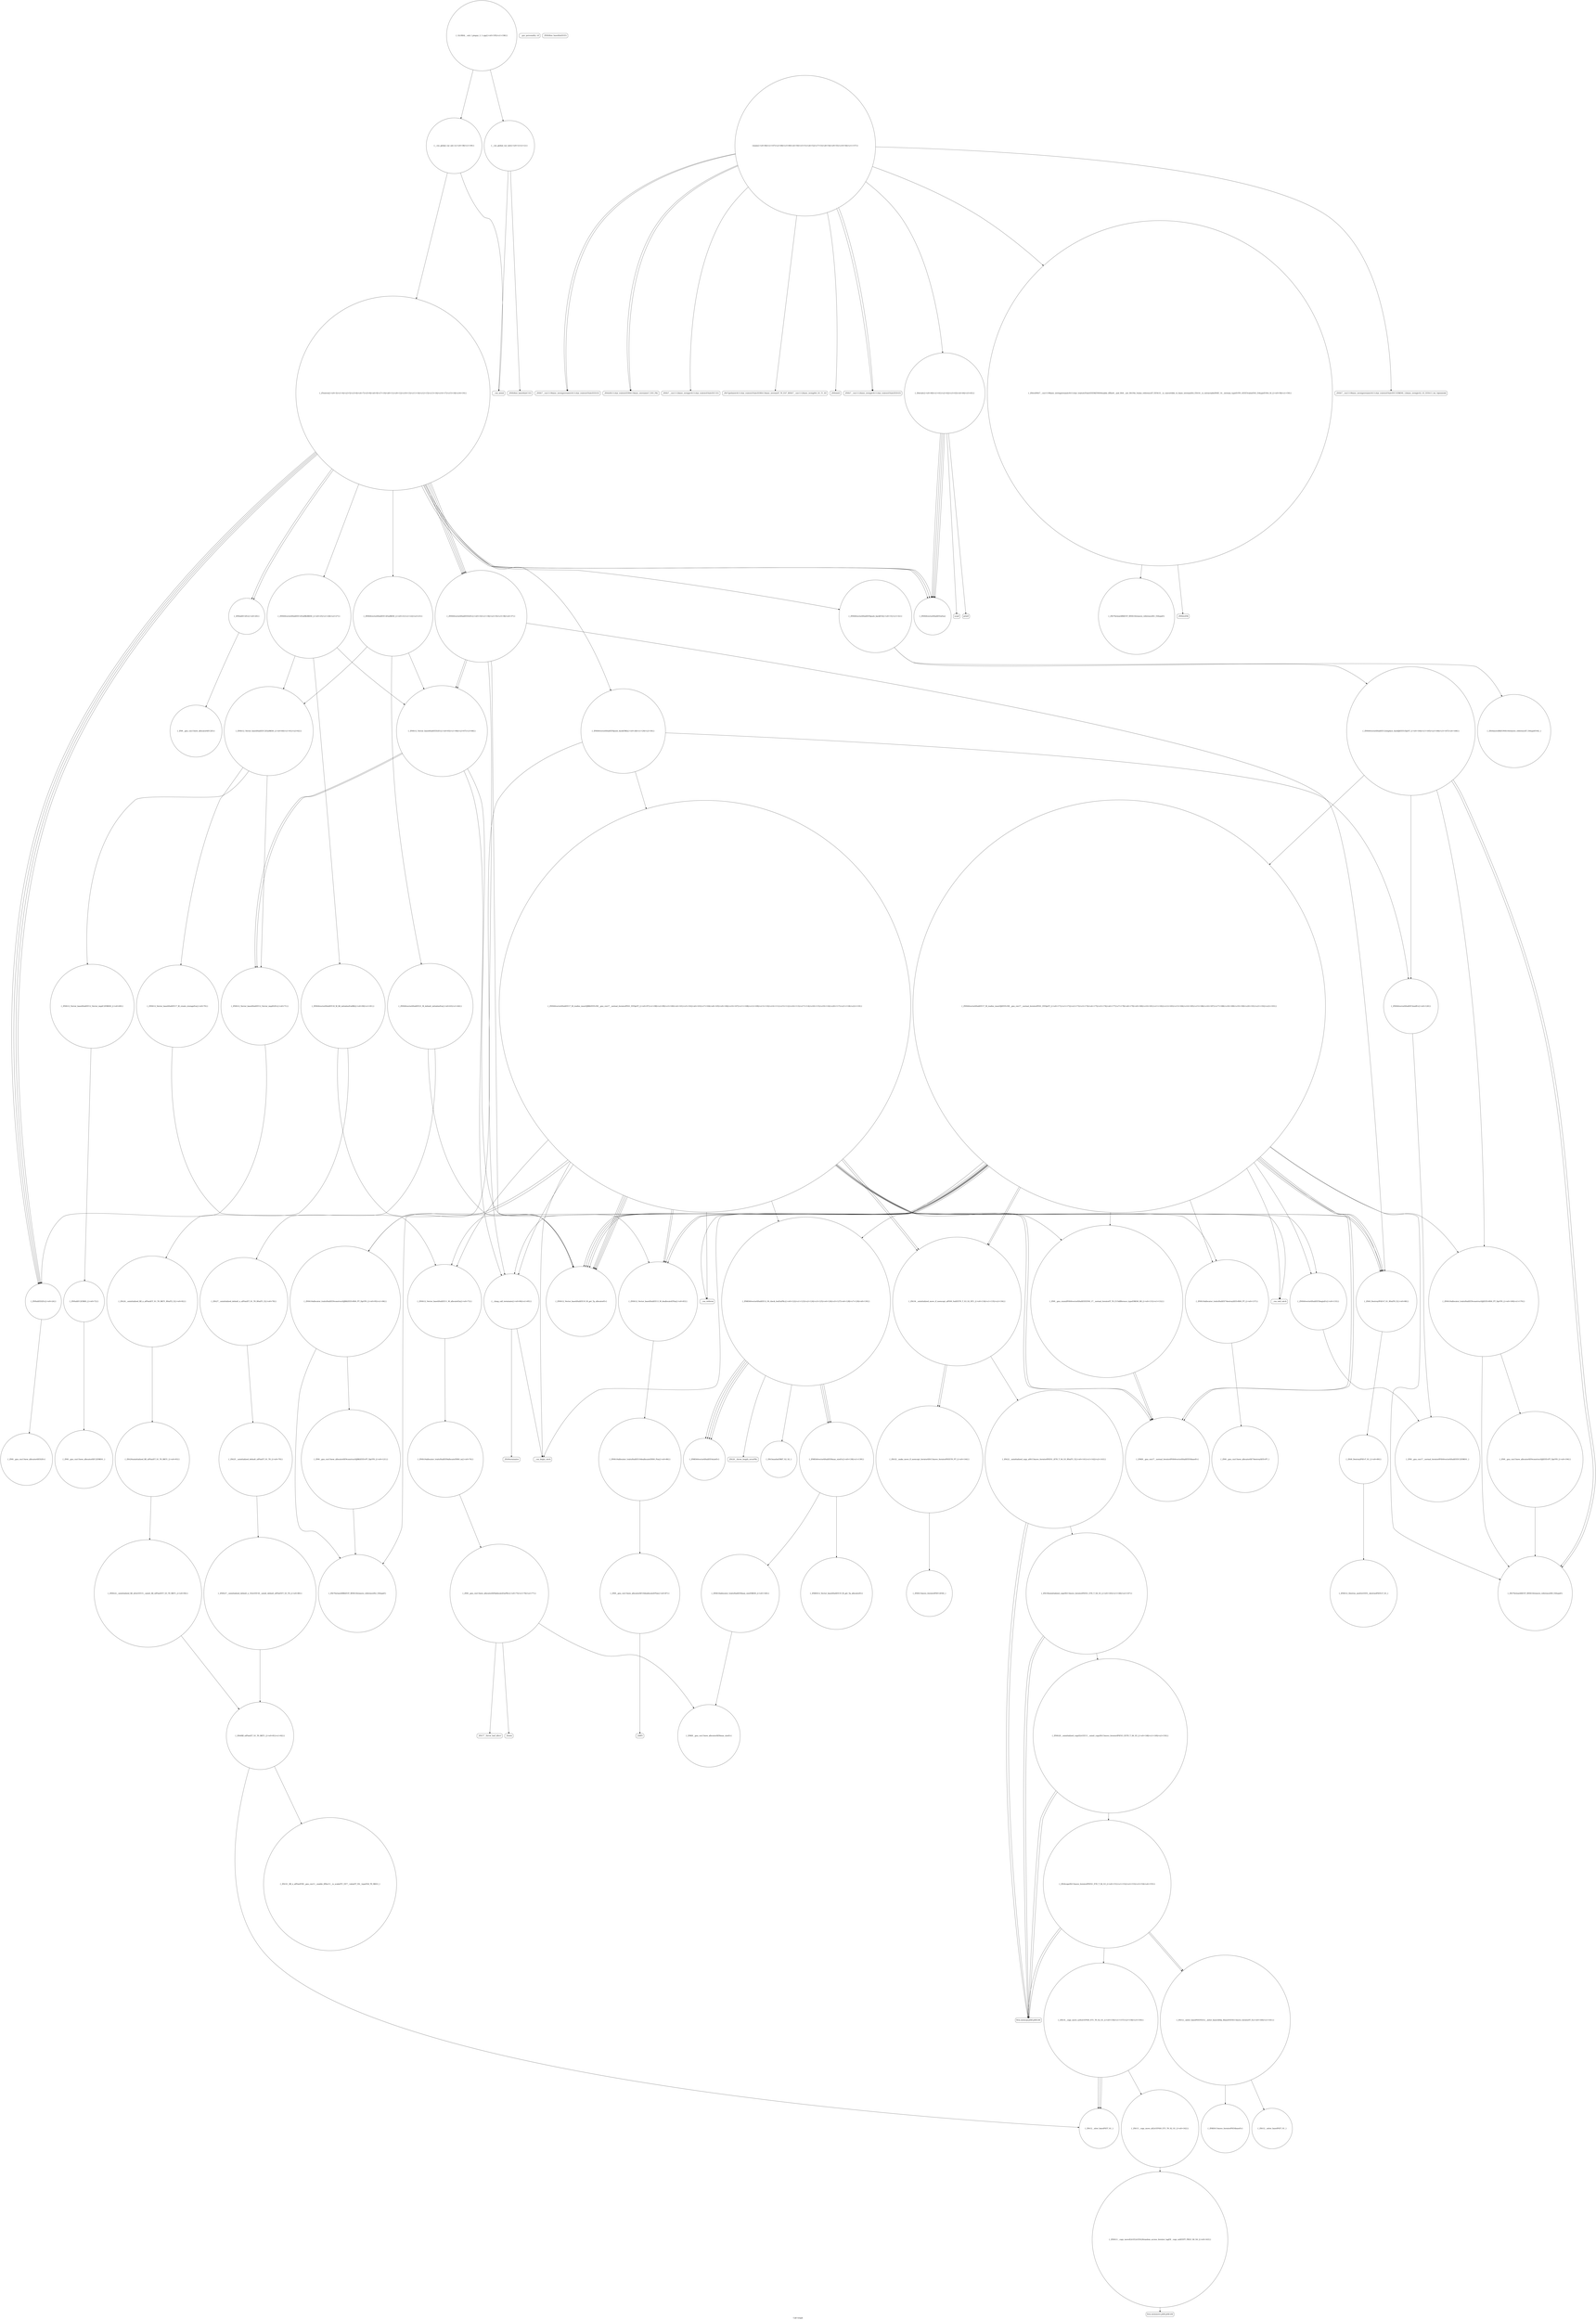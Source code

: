 digraph "Call Graph" {
	label="Call Graph";

	Node0x5621b85c8700 [shape=record,shape=circle,label="{__cxx_global_var_init|{<s0>1|<s1>2}}"];
	Node0x5621b85c8700:s0 -> Node0x5621b85c8780[color=black];
	Node0x5621b85c8700:s1 -> Node0x5621b8827a80[color=black];
	Node0x5621b882b620 [shape=record,shape=circle,label="{_ZSt14__copy_move_a2ILb1EPiS0_ET1_T0_S2_S1_|{<s0>156|<s1>157|<s2>158|<s3>159}}"];
	Node0x5621b882b620:s0 -> Node0x5621b882a1a0[color=black];
	Node0x5621b882b620:s1 -> Node0x5621b882a1a0[color=black];
	Node0x5621b882b620:s2 -> Node0x5621b882a1a0[color=black];
	Node0x5621b882b620:s3 -> Node0x5621b882b720[color=black];
	Node0x5621b8827c80 [shape=record,shape=Mrecord,label="{__gxx_personality_v0}"];
	Node0x5621b8829180 [shape=record,shape=circle,label="{_ZNSt13move_iteratorIPiEC2ES0_}"];
	Node0x5621b8828000 [shape=record,shape=circle,label="{__cxx_global_var_init.1|{<s0>38|<s1>39}}"];
	Node0x5621b8828000:s0 -> Node0x5621b8827b00[color=black];
	Node0x5621b8828000:s1 -> Node0x5621b8827a80[color=black];
	Node0x5621b8829500 [shape=record,shape=circle,label="{_ZN9__gnu_cxx13new_allocatorIiE9constructIiJiEEEvPT_DpOT0_|{<s0>194}}"];
	Node0x5621b8829500:s0 -> Node0x5621b8829400[color=black];
	Node0x5621b8828380 [shape=record,shape=circle,label="{_ZStrsINSt7__cxx1119basic_istringstreamIcSt11char_traitsIcESaIcEEERiENSt9enable_ifIXsr6__and_ISt6__not_ISt19is_lvalue_referenceIT_EESt33__is_convertible_to_basic_istreamISA_ESt16__is_extractableINSE_14__istream_typeEOT0_vEEE5valueESG_E4typeEOSA_SI_|{<s0>58|<s1>59}}"];
	Node0x5621b8828380:s0 -> Node0x5621b8829600[color=black];
	Node0x5621b8828380:s1 -> Node0x5621b8829580[color=black];
	Node0x5621b8828700 [shape=record,shape=circle,label="{_ZN9__gnu_cxx13new_allocatorIiED2Ev}"];
	Node0x5621b8828a80 [shape=record,shape=circle,label="{_ZNSaIiEC2ERKS_|{<s0>72}}"];
	Node0x5621b8828a80:s0 -> Node0x5621b8828b00[color=black];
	Node0x5621b8828e00 [shape=record,shape=Mrecord,label="{_Znwm}"];
	Node0x5621b882a1a0 [shape=record,shape=circle,label="{_ZSt12__niter_baseIPiET_S1_}"];
	Node0x5621b882a520 [shape=record,shape=Mrecord,label="{_ZdlPv}"];
	Node0x5621b882a8a0 [shape=record,shape=circle,label="{_ZNSt22__uninitialized_fill_nILb1EE15__uninit_fill_nIPimiEET_S3_T0_RKT1_|{<s0>94}}"];
	Node0x5621b882a8a0:s0 -> Node0x5621b8829080[color=black];
	Node0x5621b882ac20 [shape=record,shape=circle,label="{_ZN9__gnu_cxxmiIPiSt6vectorIiSaIiEEEENS_17__normal_iteratorIT_T0_E15difference_typeERKS8_SB_|{<s0>131|<s1>132}}"];
	Node0x5621b882ac20:s0 -> Node0x5621b882ada0[color=black];
	Node0x5621b882ac20:s1 -> Node0x5621b882ada0[color=black];
	Node0x5621b882afa0 [shape=record,shape=circle,label="{_ZNKSt6vectorIiSaIiEE8max_sizeEv|{<s0>138|<s1>139}}"];
	Node0x5621b882afa0:s0 -> Node0x5621b882b220[color=black];
	Node0x5621b882afa0:s1 -> Node0x5621b882b1a0[color=black];
	Node0x5621b882b320 [shape=record,shape=circle,label="{_ZSt22__uninitialized_copy_aISt13move_iteratorIPiES1_iET0_T_S4_S3_RSaIT1_E|{<s0>141|<s1>142|<s2>143}}"];
	Node0x5621b882b320:s0 -> Node0x5621b882b4a0[color=black];
	Node0x5621b882b320:s1 -> Node0x5621b882b4a0[color=black];
	Node0x5621b882b320:s2 -> Node0x5621b882b420[color=black];
	Node0x5621b85c8780 [shape=record,shape=Mrecord,label="{_ZNSt8ios_base4InitC1Ev}"];
	Node0x5621b882b6a0 [shape=record,shape=circle,label="{_ZSt12__miter_baseIPiEDTcl12__miter_basecldtfp_4baseEEESt13move_iteratorIT_E|{<s0>160|<s1>161}}"];
	Node0x5621b882b6a0:s0 -> Node0x5621b8829100[color=black];
	Node0x5621b882b6a0:s1 -> Node0x5621b882b8a0[color=black];
	Node0x5621b8827d00 [shape=record,shape=circle,label="{_ZNSaIiED2Ev|{<s0>24}}"];
	Node0x5621b8827d00:s0 -> Node0x5621b8828700[color=black];
	Node0x5621b8829200 [shape=record,shape=circle,label="{_ZN9__gnu_cxx13new_allocatorIiE7destroyIiEEvPT_}"];
	Node0x5621b8828080 [shape=record,shape=circle,label="{_Z4evalv|{<s0>40|<s1>41|<s2>42|<s3>43|<s4>44|<s5>45}}"];
	Node0x5621b8828080:s0 -> Node0x5621b8828100[color=black];
	Node0x5621b8828080:s1 -> Node0x5621b8827e00[color=black];
	Node0x5621b8828080:s2 -> Node0x5621b8827e00[color=black];
	Node0x5621b8828080:s3 -> Node0x5621b8827e00[color=black];
	Node0x5621b8828080:s4 -> Node0x5621b8827e00[color=black];
	Node0x5621b8828080:s5 -> Node0x5621b8828180[color=black];
	Node0x5621b8829580 [shape=record,shape=Mrecord,label="{_ZNSirsERi}"];
	Node0x5621b8828400 [shape=record,shape=Mrecord,label="{_ZNSt7__cxx1119basic_istringstreamIcSt11char_traitsIcESaIcEEC1ERKNS_12basic_stringIcS2_S3_EESt13_Ios_Openmode}"];
	Node0x5621b8828780 [shape=record,shape=circle,label="{_ZNSt12_Vector_baseIiSaIiEEC2EmRKS0_|{<s0>60|<s1>61|<s2>62}}"];
	Node0x5621b8828780:s0 -> Node0x5621b8828900[color=black];
	Node0x5621b8828780:s1 -> Node0x5621b8828980[color=black];
	Node0x5621b8828780:s2 -> Node0x5621b8828a00[color=black];
	Node0x5621b8828b00 [shape=record,shape=circle,label="{_ZN9__gnu_cxx13new_allocatorIiEC2ERKS1_}"];
	Node0x5621b8828e80 [shape=record,shape=circle,label="{_ZSt27__uninitialized_default_n_aIPimiET_S1_T0_RSaIT1_E|{<s0>78}}"];
	Node0x5621b8828e80:s0 -> Node0x5621b8828f80[color=black];
	Node0x5621b882a220 [shape=record,shape=circle,label="{_ZNSt12_Vector_baseIiSaIiEE13_M_deallocateEPim|{<s0>83}}"];
	Node0x5621b882a220:s0 -> Node0x5621b882a420[color=black];
	Node0x5621b882a5a0 [shape=record,shape=circle,label="{_ZSt8_DestroyIPiiEvT_S1_RSaIT0_E|{<s0>88}}"];
	Node0x5621b882a5a0:s0 -> Node0x5621b882a620[color=black];
	Node0x5621b882a920 [shape=record,shape=circle,label="{_ZNSt16allocator_traitsISaIiEE9constructIiJRKiEEEvRS0_PT_DpOT0_|{<s0>95|<s1>96}}"];
	Node0x5621b882a920:s0 -> Node0x5621b882ab20[color=black];
	Node0x5621b882a920:s1 -> Node0x5621b882aaa0[color=black];
	Node0x5621b882aca0 [shape=record,shape=circle,label="{_ZNSt6vectorIiSaIiEE5beginEv|{<s0>133}}"];
	Node0x5621b882aca0:s0 -> Node0x5621b882b2a0[color=black];
	Node0x5621b882b020 [shape=record,shape=circle,label="{_ZNKSt6vectorIiSaIiEE4sizeEv}"];
	Node0x5621b882b3a0 [shape=record,shape=circle,label="{_ZSt32__make_move_if_noexcept_iteratorIiSt13move_iteratorIPiEET0_PT_|{<s0>144}}"];
	Node0x5621b882b3a0:s0 -> Node0x5621b8829180[color=black];
	Node0x5621b8827a00 [shape=record,shape=Mrecord,label="{_ZNSt8ios_base4InitD1Ev}"];
	Node0x5621b882b720 [shape=record,shape=circle,label="{_ZSt13__copy_move_aILb1EPiS0_ET1_T0_S2_S1_|{<s0>162}}"];
	Node0x5621b882b720:s0 -> Node0x5621b882b7a0[color=black];
	Node0x5621b8827d80 [shape=record,shape=circle,label="{_ZNSt6vectorIiSaIiEEC2EmRKiRKS0_|{<s0>25|<s1>26|<s2>27}}"];
	Node0x5621b8827d80:s0 -> Node0x5621b8828780[color=black];
	Node0x5621b8827d80:s1 -> Node0x5621b882a720[color=black];
	Node0x5621b8827d80:s2 -> Node0x5621b8828880[color=black];
	Node0x5621b8829280 [shape=record,shape=circle,label="{_ZNSt6vectorIiSaIiEE12emplace_backIJiEEEvDpOT_|{<s0>164|<s1>165|<s2>166|<s3>167|<s4>168}}"];
	Node0x5621b8829280:s0 -> Node0x5621b8829400[color=black];
	Node0x5621b8829280:s1 -> Node0x5621b8829380[color=black];
	Node0x5621b8829280:s2 -> Node0x5621b882aa20[color=black];
	Node0x5621b8829280:s3 -> Node0x5621b8829400[color=black];
	Node0x5621b8829280:s4 -> Node0x5621b8829480[color=black];
	Node0x5621b8828100 [shape=record,shape=Mrecord,label="{scanf}"];
	Node0x5621b8829600 [shape=record,shape=circle,label="{_ZSt7forwardIRiEOT_RNSt16remove_referenceIS1_E4typeE}"];
	Node0x5621b8828480 [shape=record,shape=Mrecord,label="{_ZNSt7__cxx1119basic_istringstreamIcSt11char_traitsIcESaIcEED1Ev}"];
	Node0x5621b8828800 [shape=record,shape=circle,label="{_ZNSt6vectorIiSaIiEE21_M_default_initializeEm|{<s0>63|<s1>64}}"];
	Node0x5621b8828800:s0 -> Node0x5621b8828f00[color=black];
	Node0x5621b8828800:s1 -> Node0x5621b8828e80[color=black];
	Node0x5621b8828b80 [shape=record,shape=circle,label="{_ZNSt12_Vector_baseIiSaIiEE11_M_allocateEm|{<s0>73}}"];
	Node0x5621b8828b80:s0 -> Node0x5621b8828c00[color=black];
	Node0x5621b8828f00 [shape=record,shape=circle,label="{_ZNSt12_Vector_baseIiSaIiEE19_M_get_Tp_allocatorEv}"];
	Node0x5621b882a2a0 [shape=record,shape=circle,label="{__clang_call_terminate|{<s0>84|<s1>85}}"];
	Node0x5621b882a2a0:s0 -> Node0x5621b882a320[color=black];
	Node0x5621b882a2a0:s1 -> Node0x5621b882a3a0[color=black];
	Node0x5621b882a620 [shape=record,shape=circle,label="{_ZSt8_DestroyIPiEvT_S1_|{<s0>89}}"];
	Node0x5621b882a620:s0 -> Node0x5621b882a6a0[color=black];
	Node0x5621b882a9a0 [shape=record,shape=circle,label="{_ZNSt6vectorIiSaIiEE17_M_realloc_insertIJRKiEEEvN9__gnu_cxx17__normal_iteratorIPiS1_EEDpOT_|{<s0>97|<s1>98|<s2>99|<s3>100|<s4>101|<s5>102|<s6>103|<s7>104|<s8>105|<s9>106|<s10>107|<s11>108|<s12>109|<s13>110|<s14>111|<s15>112|<s16>113|<s17>114|<s18>115|<s19>116|<s20>117|<s21>118|<s22>119}}"];
	Node0x5621b882a9a0:s0 -> Node0x5621b882aba0[color=black];
	Node0x5621b882a9a0:s1 -> Node0x5621b882aca0[color=black];
	Node0x5621b882a9a0:s2 -> Node0x5621b882ac20[color=black];
	Node0x5621b882a9a0:s3 -> Node0x5621b8828b80[color=black];
	Node0x5621b882a9a0:s4 -> Node0x5621b882ab20[color=black];
	Node0x5621b882a9a0:s5 -> Node0x5621b882a920[color=black];
	Node0x5621b882a9a0:s6 -> Node0x5621b882ada0[color=black];
	Node0x5621b882a9a0:s7 -> Node0x5621b8828f00[color=black];
	Node0x5621b882a9a0:s8 -> Node0x5621b882ad20[color=black];
	Node0x5621b882a9a0:s9 -> Node0x5621b882ada0[color=black];
	Node0x5621b882a9a0:s10 -> Node0x5621b8828f00[color=black];
	Node0x5621b882a9a0:s11 -> Node0x5621b882ad20[color=black];
	Node0x5621b882a9a0:s12 -> Node0x5621b882a320[color=black];
	Node0x5621b882a9a0:s13 -> Node0x5621b882ae20[color=black];
	Node0x5621b882a9a0:s14 -> Node0x5621b882af20[color=black];
	Node0x5621b882a9a0:s15 -> Node0x5621b8828f00[color=black];
	Node0x5621b882a9a0:s16 -> Node0x5621b882a5a0[color=black];
	Node0x5621b882a9a0:s17 -> Node0x5621b882a220[color=black];
	Node0x5621b882a9a0:s18 -> Node0x5621b882aea0[color=black];
	Node0x5621b882a9a0:s19 -> Node0x5621b8828f00[color=black];
	Node0x5621b882a9a0:s20 -> Node0x5621b882a5a0[color=black];
	Node0x5621b882a9a0:s21 -> Node0x5621b882a220[color=black];
	Node0x5621b882a9a0:s22 -> Node0x5621b882a2a0[color=black];
	Node0x5621b882ad20 [shape=record,shape=circle,label="{_ZSt34__uninitialized_move_if_noexcept_aIPiS0_SaIiEET0_T_S3_S2_RT1_|{<s0>134|<s1>135|<s2>136}}"];
	Node0x5621b882ad20:s0 -> Node0x5621b882b3a0[color=black];
	Node0x5621b882ad20:s1 -> Node0x5621b882b3a0[color=black];
	Node0x5621b882ad20:s2 -> Node0x5621b882b320[color=black];
	Node0x5621b882b0a0 [shape=record,shape=Mrecord,label="{_ZSt20__throw_length_errorPKc}"];
	Node0x5621b882b420 [shape=record,shape=circle,label="{_ZSt18uninitialized_copyISt13move_iteratorIPiES1_ET0_T_S4_S3_|{<s0>145|<s1>146|<s2>147}}"];
	Node0x5621b882b420:s0 -> Node0x5621b882b4a0[color=black];
	Node0x5621b882b420:s1 -> Node0x5621b882b4a0[color=black];
	Node0x5621b882b420:s2 -> Node0x5621b882b520[color=black];
	Node0x5621b8827a80 [shape=record,shape=Mrecord,label="{__cxa_atexit}"];
	Node0x5621b882b7a0 [shape=record,shape=circle,label="{_ZNSt11__copy_moveILb1ELb1ESt26random_access_iterator_tagE8__copy_mIiEEPT_PKS3_S6_S4_|{<s0>163}}"];
	Node0x5621b882b7a0:s0 -> Node0x5621b882b820[color=black];
	Node0x5621b8827e00 [shape=record,shape=circle,label="{_ZNSt6vectorIiSaIiEEixEm}"];
	Node0x5621b8829300 [shape=record,shape=circle,label="{_ZSt4moveIRiEONSt16remove_referenceIT_E4typeEOS2_}"];
	Node0x5621b8828180 [shape=record,shape=Mrecord,label="{printf}"];
	Node0x5621b8829680 [shape=record,shape=circle,label="{_GLOBAL__sub_I_pieguy_2_1.cpp|{<s0>195|<s1>196}}"];
	Node0x5621b8829680:s0 -> Node0x5621b85c8700[color=black];
	Node0x5621b8829680:s1 -> Node0x5621b8828000[color=black];
	Node0x5621b8828500 [shape=record,shape=Mrecord,label="{_ZStlsISt11char_traitsIcEERSt13basic_ostreamIcT_ES5_PKc}"];
	Node0x5621b8828880 [shape=record,shape=circle,label="{_ZNSt12_Vector_baseIiSaIiEED2Ev|{<s0>65|<s1>66|<s2>67|<s3>68}}"];
	Node0x5621b8828880:s0 -> Node0x5621b882a220[color=black];
	Node0x5621b8828880:s1 -> Node0x5621b8828a00[color=black];
	Node0x5621b8828880:s2 -> Node0x5621b8828a00[color=black];
	Node0x5621b8828880:s3 -> Node0x5621b882a2a0[color=black];
	Node0x5621b8828c00 [shape=record,shape=circle,label="{_ZNSt16allocator_traitsISaIiEE8allocateERS0_m|{<s0>74}}"];
	Node0x5621b8828c00:s0 -> Node0x5621b8828c80[color=black];
	Node0x5621b8828f80 [shape=record,shape=circle,label="{_ZSt25__uninitialized_default_nIPimET_S1_T0_|{<s0>79}}"];
	Node0x5621b8828f80:s0 -> Node0x5621b8829000[color=black];
	Node0x5621b882a320 [shape=record,shape=Mrecord,label="{__cxa_begin_catch}"];
	Node0x5621b882a6a0 [shape=record,shape=circle,label="{_ZNSt12_Destroy_auxILb1EE9__destroyIPiEEvT_S3_}"];
	Node0x5621b882aa20 [shape=record,shape=circle,label="{_ZNSt6vectorIiSaIiEE3endEv|{<s0>120}}"];
	Node0x5621b882aa20:s0 -> Node0x5621b882b2a0[color=black];
	Node0x5621b882ada0 [shape=record,shape=circle,label="{_ZNK9__gnu_cxx17__normal_iteratorIPiSt6vectorIiSaIiEEE4baseEv}"];
	Node0x5621b882b120 [shape=record,shape=circle,label="{_ZSt3maxImERKT_S2_S2_}"];
	Node0x5621b882b4a0 [shape=record,shape=Mrecord,label="{llvm.memcpy.p0i8.p0i8.i64}"];
	Node0x5621b8827b00 [shape=record,shape=circle,label="{_Z5sievei|{<s0>3|<s1>4|<s2>5|<s3>6|<s4>7|<s5>8|<s6>9|<s7>10|<s8>11|<s9>12|<s10>13|<s11>14|<s12>15|<s13>16|<s14>17|<s15>18|<s16>19}}"];
	Node0x5621b8827b00:s0 -> Node0x5621b8827b80[color=black];
	Node0x5621b8827b00:s1 -> Node0x5621b8827c00[color=black];
	Node0x5621b8827b00:s2 -> Node0x5621b8827d00[color=black];
	Node0x5621b8827b00:s3 -> Node0x5621b8827b80[color=black];
	Node0x5621b8827b00:s4 -> Node0x5621b8827d80[color=black];
	Node0x5621b8827b00:s5 -> Node0x5621b8827d00[color=black];
	Node0x5621b8827b00:s6 -> Node0x5621b8827e00[color=black];
	Node0x5621b8827b00:s7 -> Node0x5621b8827e80[color=black];
	Node0x5621b8827b00:s8 -> Node0x5621b8827e00[color=black];
	Node0x5621b8827b00:s9 -> Node0x5621b8827d00[color=black];
	Node0x5621b8827b00:s10 -> Node0x5621b8827d00[color=black];
	Node0x5621b8827b00:s11 -> Node0x5621b8827f80[color=black];
	Node0x5621b8827b00:s12 -> Node0x5621b8827e00[color=black];
	Node0x5621b8827b00:s13 -> Node0x5621b8827f00[color=black];
	Node0x5621b8827b00:s14 -> Node0x5621b8827f80[color=black];
	Node0x5621b8827b00:s15 -> Node0x5621b8827f80[color=black];
	Node0x5621b8827b00:s16 -> Node0x5621b8827f80[color=black];
	Node0x5621b882b820 [shape=record,shape=Mrecord,label="{llvm.memmove.p0i8.p0i8.i64}"];
	Node0x5621b8827e80 [shape=record,shape=circle,label="{_ZNSt6vectorIiSaIiEE9push_backERKi|{<s0>28|<s1>29|<s2>30}}"];
	Node0x5621b8827e80:s0 -> Node0x5621b882a920[color=black];
	Node0x5621b8827e80:s1 -> Node0x5621b882aa20[color=black];
	Node0x5621b8827e80:s2 -> Node0x5621b882a9a0[color=black];
	Node0x5621b8829380 [shape=record,shape=circle,label="{_ZNSt16allocator_traitsISaIiEE9constructIiJiEEEvRS0_PT_DpOT0_|{<s0>169|<s1>170}}"];
	Node0x5621b8829380:s0 -> Node0x5621b8829400[color=black];
	Node0x5621b8829380:s1 -> Node0x5621b8829500[color=black];
	Node0x5621b8828200 [shape=record,shape=circle,label="{main|{<s0>46|<s1>47|<s2>48|<s3>49|<s4>50|<s5>51|<s6>52|<s7>53|<s8>54|<s9>55|<s10>56|<s11>57}}"];
	Node0x5621b8828200:s0 -> Node0x5621b8828280[color=black];
	Node0x5621b8828200:s1 -> Node0x5621b8828300[color=black];
	Node0x5621b8828200:s2 -> Node0x5621b8828400[color=black];
	Node0x5621b8828200:s3 -> Node0x5621b8828380[color=black];
	Node0x5621b8828200:s4 -> Node0x5621b8828480[color=black];
	Node0x5621b8828200:s5 -> Node0x5621b8828500[color=black];
	Node0x5621b8828200:s6 -> Node0x5621b8828580[color=black];
	Node0x5621b8828200:s7 -> Node0x5621b8828500[color=black];
	Node0x5621b8828200:s8 -> Node0x5621b8828080[color=black];
	Node0x5621b8828200:s9 -> Node0x5621b8828480[color=black];
	Node0x5621b8828200:s10 -> Node0x5621b8828600[color=black];
	Node0x5621b8828200:s11 -> Node0x5621b8828600[color=black];
	Node0x5621b8828580 [shape=record,shape=Mrecord,label="{_ZNSolsEi}"];
	Node0x5621b8828900 [shape=record,shape=circle,label="{_ZNSt12_Vector_baseIiSaIiEE12_Vector_implC2ERKS0_|{<s0>69}}"];
	Node0x5621b8828900:s0 -> Node0x5621b8828a80[color=black];
	Node0x5621b8828c80 [shape=record,shape=circle,label="{_ZN9__gnu_cxx13new_allocatorIiE8allocateEmPKv|{<s0>75|<s1>76|<s2>77}}"];
	Node0x5621b8828c80:s0 -> Node0x5621b8828d00[color=black];
	Node0x5621b8828c80:s1 -> Node0x5621b8828d80[color=black];
	Node0x5621b8828c80:s2 -> Node0x5621b8828e00[color=black];
	Node0x5621b8829000 [shape=record,shape=circle,label="{_ZNSt27__uninitialized_default_n_1ILb1EE18__uninit_default_nIPimEET_S3_T0_|{<s0>80}}"];
	Node0x5621b8829000:s0 -> Node0x5621b8829080[color=black];
	Node0x5621b882a3a0 [shape=record,shape=Mrecord,label="{_ZSt9terminatev}"];
	Node0x5621b882a720 [shape=record,shape=circle,label="{_ZNSt6vectorIiSaIiEE18_M_fill_initializeEmRKi|{<s0>90|<s1>91}}"];
	Node0x5621b882a720:s0 -> Node0x5621b8828f00[color=black];
	Node0x5621b882a720:s1 -> Node0x5621b882a7a0[color=black];
	Node0x5621b882aaa0 [shape=record,shape=circle,label="{_ZN9__gnu_cxx13new_allocatorIiE9constructIiJRKiEEEvPT_DpOT0_|{<s0>121}}"];
	Node0x5621b882aaa0:s0 -> Node0x5621b882ab20[color=black];
	Node0x5621b882ae20 [shape=record,shape=circle,label="{_ZNSt16allocator_traitsISaIiEE7destroyIiEEvRS0_PT_|{<s0>137}}"];
	Node0x5621b882ae20:s0 -> Node0x5621b8829200[color=black];
	Node0x5621b882b1a0 [shape=record,shape=circle,label="{_ZNSt16allocator_traitsISaIiEE8max_sizeERKS0_|{<s0>140}}"];
	Node0x5621b882b1a0:s0 -> Node0x5621b8828d00[color=black];
	Node0x5621b882b520 [shape=record,shape=circle,label="{_ZNSt20__uninitialized_copyILb1EE13__uninit_copyISt13move_iteratorIPiES3_EET0_T_S6_S5_|{<s0>148|<s1>149|<s2>150}}"];
	Node0x5621b882b520:s0 -> Node0x5621b882b4a0[color=black];
	Node0x5621b882b520:s1 -> Node0x5621b882b4a0[color=black];
	Node0x5621b882b520:s2 -> Node0x5621b882b5a0[color=black];
	Node0x5621b8827b80 [shape=record,shape=circle,label="{_ZNSaIiEC2Ev|{<s0>20}}"];
	Node0x5621b8827b80:s0 -> Node0x5621b8828680[color=black];
	Node0x5621b882b8a0 [shape=record,shape=circle,label="{_ZSt12__miter_baseIPiET_S1_}"];
	Node0x5621b8827f00 [shape=record,shape=circle,label="{_ZNSt6vectorIiSaIiEE9push_backEOi|{<s0>31|<s1>32}}"];
	Node0x5621b8827f00:s0 -> Node0x5621b8829300[color=black];
	Node0x5621b8827f00:s1 -> Node0x5621b8829280[color=black];
	Node0x5621b8829400 [shape=record,shape=circle,label="{_ZSt7forwardIiEOT_RNSt16remove_referenceIS0_E4typeE}"];
	Node0x5621b8828280 [shape=record,shape=Mrecord,label="{_ZNSt7__cxx1112basic_stringIcSt11char_traitsIcESaIcEEC1Ev}"];
	Node0x5621b8828600 [shape=record,shape=Mrecord,label="{_ZNSt7__cxx1112basic_stringIcSt11char_traitsIcESaIcEED1Ev}"];
	Node0x5621b8828980 [shape=record,shape=circle,label="{_ZNSt12_Vector_baseIiSaIiEE17_M_create_storageEm|{<s0>70}}"];
	Node0x5621b8828980:s0 -> Node0x5621b8828b80[color=black];
	Node0x5621b8828d00 [shape=record,shape=circle,label="{_ZNK9__gnu_cxx13new_allocatorIiE8max_sizeEv}"];
	Node0x5621b8829080 [shape=record,shape=circle,label="{_ZSt6fill_nIPimiET_S1_T0_RKT1_|{<s0>81|<s1>82}}"];
	Node0x5621b8829080:s0 -> Node0x5621b882a1a0[color=black];
	Node0x5621b8829080:s1 -> Node0x5621b882a120[color=black];
	Node0x5621b882a420 [shape=record,shape=circle,label="{_ZNSt16allocator_traitsISaIiEE10deallocateERS0_Pim|{<s0>86}}"];
	Node0x5621b882a420:s0 -> Node0x5621b882a4a0[color=black];
	Node0x5621b882a7a0 [shape=record,shape=circle,label="{_ZSt24__uninitialized_fill_n_aIPimiiET_S1_T0_RKT1_RSaIT2_E|{<s0>92}}"];
	Node0x5621b882a7a0:s0 -> Node0x5621b882a820[color=black];
	Node0x5621b882ab20 [shape=record,shape=circle,label="{_ZSt7forwardIRKiEOT_RNSt16remove_referenceIS2_E4typeE}"];
	Node0x5621b882aea0 [shape=record,shape=Mrecord,label="{__cxa_rethrow}"];
	Node0x5621b882b220 [shape=record,shape=circle,label="{_ZNKSt12_Vector_baseIiSaIiEE19_M_get_Tp_allocatorEv}"];
	Node0x5621b882b5a0 [shape=record,shape=circle,label="{_ZSt4copyISt13move_iteratorIPiES1_ET0_T_S4_S3_|{<s0>151|<s1>152|<s2>153|<s3>154|<s4>155}}"];
	Node0x5621b882b5a0:s0 -> Node0x5621b882b4a0[color=black];
	Node0x5621b882b5a0:s1 -> Node0x5621b882b6a0[color=black];
	Node0x5621b882b5a0:s2 -> Node0x5621b882b4a0[color=black];
	Node0x5621b882b5a0:s3 -> Node0x5621b882b6a0[color=black];
	Node0x5621b882b5a0:s4 -> Node0x5621b882b620[color=black];
	Node0x5621b8827c00 [shape=record,shape=circle,label="{_ZNSt6vectorIiSaIiEEC2EmRKS0_|{<s0>21|<s1>22|<s2>23}}"];
	Node0x5621b8827c00:s0 -> Node0x5621b8828780[color=black];
	Node0x5621b8827c00:s1 -> Node0x5621b8828800[color=black];
	Node0x5621b8827c00:s2 -> Node0x5621b8828880[color=black];
	Node0x5621b8829100 [shape=record,shape=circle,label="{_ZNKSt13move_iteratorIPiE4baseEv}"];
	Node0x5621b8827f80 [shape=record,shape=circle,label="{_ZNSt6vectorIiSaIiEED2Ev|{<s0>33|<s1>34|<s2>35|<s3>36|<s4>37}}"];
	Node0x5621b8827f80:s0 -> Node0x5621b8828f00[color=black];
	Node0x5621b8827f80:s1 -> Node0x5621b882a5a0[color=black];
	Node0x5621b8827f80:s2 -> Node0x5621b8828880[color=black];
	Node0x5621b8827f80:s3 -> Node0x5621b8828880[color=black];
	Node0x5621b8827f80:s4 -> Node0x5621b882a2a0[color=black];
	Node0x5621b8829480 [shape=record,shape=circle,label="{_ZNSt6vectorIiSaIiEE17_M_realloc_insertIJiEEEvN9__gnu_cxx17__normal_iteratorIPiS1_EEDpOT_|{<s0>171|<s1>172|<s2>173|<s3>174|<s4>175|<s5>176|<s6>177|<s7>178|<s8>179|<s9>180|<s10>181|<s11>182|<s12>183|<s13>184|<s14>185|<s15>186|<s16>187|<s17>188|<s18>189|<s19>190|<s20>191|<s21>192|<s22>193}}"];
	Node0x5621b8829480:s0 -> Node0x5621b882aba0[color=black];
	Node0x5621b8829480:s1 -> Node0x5621b882aca0[color=black];
	Node0x5621b8829480:s2 -> Node0x5621b882ac20[color=black];
	Node0x5621b8829480:s3 -> Node0x5621b8828b80[color=black];
	Node0x5621b8829480:s4 -> Node0x5621b8829400[color=black];
	Node0x5621b8829480:s5 -> Node0x5621b8829380[color=black];
	Node0x5621b8829480:s6 -> Node0x5621b882ada0[color=black];
	Node0x5621b8829480:s7 -> Node0x5621b8828f00[color=black];
	Node0x5621b8829480:s8 -> Node0x5621b882ad20[color=black];
	Node0x5621b8829480:s9 -> Node0x5621b882ada0[color=black];
	Node0x5621b8829480:s10 -> Node0x5621b8828f00[color=black];
	Node0x5621b8829480:s11 -> Node0x5621b882ad20[color=black];
	Node0x5621b8829480:s12 -> Node0x5621b882a320[color=black];
	Node0x5621b8829480:s13 -> Node0x5621b882ae20[color=black];
	Node0x5621b8829480:s14 -> Node0x5621b882af20[color=black];
	Node0x5621b8829480:s15 -> Node0x5621b8828f00[color=black];
	Node0x5621b8829480:s16 -> Node0x5621b882a5a0[color=black];
	Node0x5621b8829480:s17 -> Node0x5621b882a220[color=black];
	Node0x5621b8829480:s18 -> Node0x5621b882aea0[color=black];
	Node0x5621b8829480:s19 -> Node0x5621b8828f00[color=black];
	Node0x5621b8829480:s20 -> Node0x5621b882a5a0[color=black];
	Node0x5621b8829480:s21 -> Node0x5621b882a220[color=black];
	Node0x5621b8829480:s22 -> Node0x5621b882a2a0[color=black];
	Node0x5621b8828300 [shape=record,shape=Mrecord,label="{_ZSt7getlineIcSt11char_traitsIcESaIcEERSt13basic_istreamIT_T0_ES7_RNSt7__cxx1112basic_stringIS4_S5_T1_EE}"];
	Node0x5621b8828680 [shape=record,shape=circle,label="{_ZN9__gnu_cxx13new_allocatorIiEC2Ev}"];
	Node0x5621b8828a00 [shape=record,shape=circle,label="{_ZNSt12_Vector_baseIiSaIiEE12_Vector_implD2Ev|{<s0>71}}"];
	Node0x5621b8828a00:s0 -> Node0x5621b8827d00[color=black];
	Node0x5621b8828d80 [shape=record,shape=Mrecord,label="{_ZSt17__throw_bad_allocv}"];
	Node0x5621b882a120 [shape=record,shape=circle,label="{_ZSt10__fill_n_aIPimiEN9__gnu_cxx11__enable_ifIXsr11__is_scalarIT1_EE7__valueET_E6__typeES4_T0_RKS3_}"];
	Node0x5621b882a4a0 [shape=record,shape=circle,label="{_ZN9__gnu_cxx13new_allocatorIiE10deallocateEPim|{<s0>87}}"];
	Node0x5621b882a4a0:s0 -> Node0x5621b882a520[color=black];
	Node0x5621b882a820 [shape=record,shape=circle,label="{_ZSt20uninitialized_fill_nIPimiET_S1_T0_RKT1_|{<s0>93}}"];
	Node0x5621b882a820:s0 -> Node0x5621b882a8a0[color=black];
	Node0x5621b882aba0 [shape=record,shape=circle,label="{_ZNKSt6vectorIiSaIiEE12_M_check_lenEmPKc|{<s0>122|<s1>123|<s2>124|<s3>125|<s4>126|<s5>127|<s6>128|<s7>129|<s8>130}}"];
	Node0x5621b882aba0:s0 -> Node0x5621b882afa0[color=black];
	Node0x5621b882aba0:s1 -> Node0x5621b882b020[color=black];
	Node0x5621b882aba0:s2 -> Node0x5621b882b0a0[color=black];
	Node0x5621b882aba0:s3 -> Node0x5621b882b020[color=black];
	Node0x5621b882aba0:s4 -> Node0x5621b882b020[color=black];
	Node0x5621b882aba0:s5 -> Node0x5621b882b120[color=black];
	Node0x5621b882aba0:s6 -> Node0x5621b882b020[color=black];
	Node0x5621b882aba0:s7 -> Node0x5621b882afa0[color=black];
	Node0x5621b882aba0:s8 -> Node0x5621b882afa0[color=black];
	Node0x5621b882af20 [shape=record,shape=Mrecord,label="{__cxa_end_catch}"];
	Node0x5621b882b2a0 [shape=record,shape=circle,label="{_ZN9__gnu_cxx17__normal_iteratorIPiSt6vectorIiSaIiEEEC2ERKS1_}"];
}
